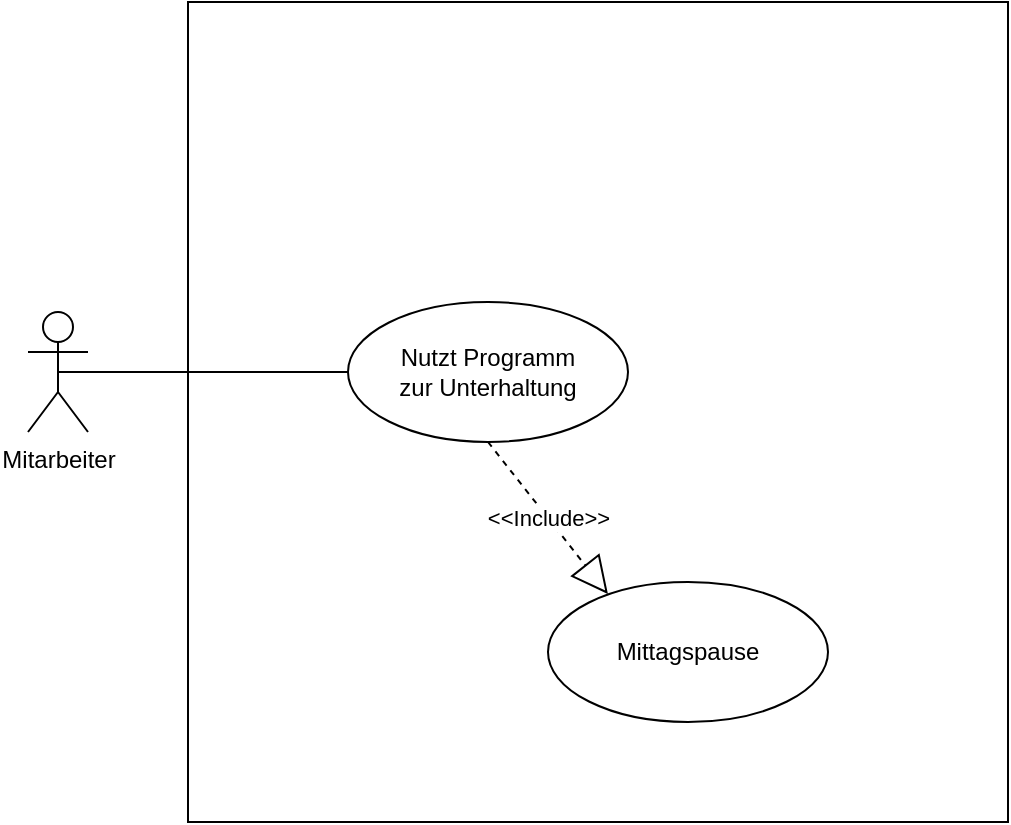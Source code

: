 <mxfile version="20.8.5" type="github"><diagram id="Z_r7_48B73e0JHZvjQH1" name="Seite-1"><mxGraphModel dx="1393" dy="766" grid="1" gridSize="10" guides="1" tooltips="1" connect="1" arrows="1" fold="1" page="1" pageScale="1" pageWidth="827" pageHeight="1169" math="0" shadow="0"><root><mxCell id="0"/><mxCell id="1" parent="0"/><mxCell id="oIZGAjBWZcY-SEb_E9s5-4" value="" style="whiteSpace=wrap;html=1;aspect=fixed;" vertex="1" parent="1"><mxGeometry x="170" y="150" width="410" height="410" as="geometry"/></mxCell><mxCell id="oIZGAjBWZcY-SEb_E9s5-7" style="edgeStyle=orthogonalEdgeStyle;rounded=0;orthogonalLoop=1;jettySize=auto;html=1;exitX=0.5;exitY=0.5;exitDx=0;exitDy=0;exitPerimeter=0;endArrow=none;endFill=0;entryX=0;entryY=0.5;entryDx=0;entryDy=0;" edge="1" parent="1" source="oIZGAjBWZcY-SEb_E9s5-1" target="oIZGAjBWZcY-SEb_E9s5-9"><mxGeometry relative="1" as="geometry"><mxPoint x="300" y="330" as="targetPoint"/></mxGeometry></mxCell><mxCell id="oIZGAjBWZcY-SEb_E9s5-1" value="Mitarbeiter" style="shape=umlActor;verticalLabelPosition=bottom;verticalAlign=top;html=1;" vertex="1" parent="1"><mxGeometry x="90" y="305" width="30" height="60" as="geometry"/></mxCell><mxCell id="oIZGAjBWZcY-SEb_E9s5-5" value="Mittagspause" style="ellipse;whiteSpace=wrap;html=1;" vertex="1" parent="1"><mxGeometry x="350" y="440" width="140" height="70" as="geometry"/></mxCell><mxCell id="oIZGAjBWZcY-SEb_E9s5-9" value="Nutzt Programm&lt;br&gt;zur Unterhaltung" style="ellipse;whiteSpace=wrap;html=1;" vertex="1" parent="1"><mxGeometry x="250" y="300" width="140" height="70" as="geometry"/></mxCell><mxCell id="oIZGAjBWZcY-SEb_E9s5-10" value="&amp;lt;&amp;lt;Include&amp;gt;&amp;gt;" style="endArrow=block;endSize=16;endFill=0;html=1;rounded=0;dashed=1;exitX=0.5;exitY=1;exitDx=0;exitDy=0;entryX=0.214;entryY=0.086;entryDx=0;entryDy=0;entryPerimeter=0;" edge="1" parent="1" source="oIZGAjBWZcY-SEb_E9s5-9" target="oIZGAjBWZcY-SEb_E9s5-5"><mxGeometry width="160" relative="1" as="geometry"><mxPoint x="330" y="390" as="sourcePoint"/><mxPoint x="490" y="390" as="targetPoint"/></mxGeometry></mxCell></root></mxGraphModel></diagram></mxfile>